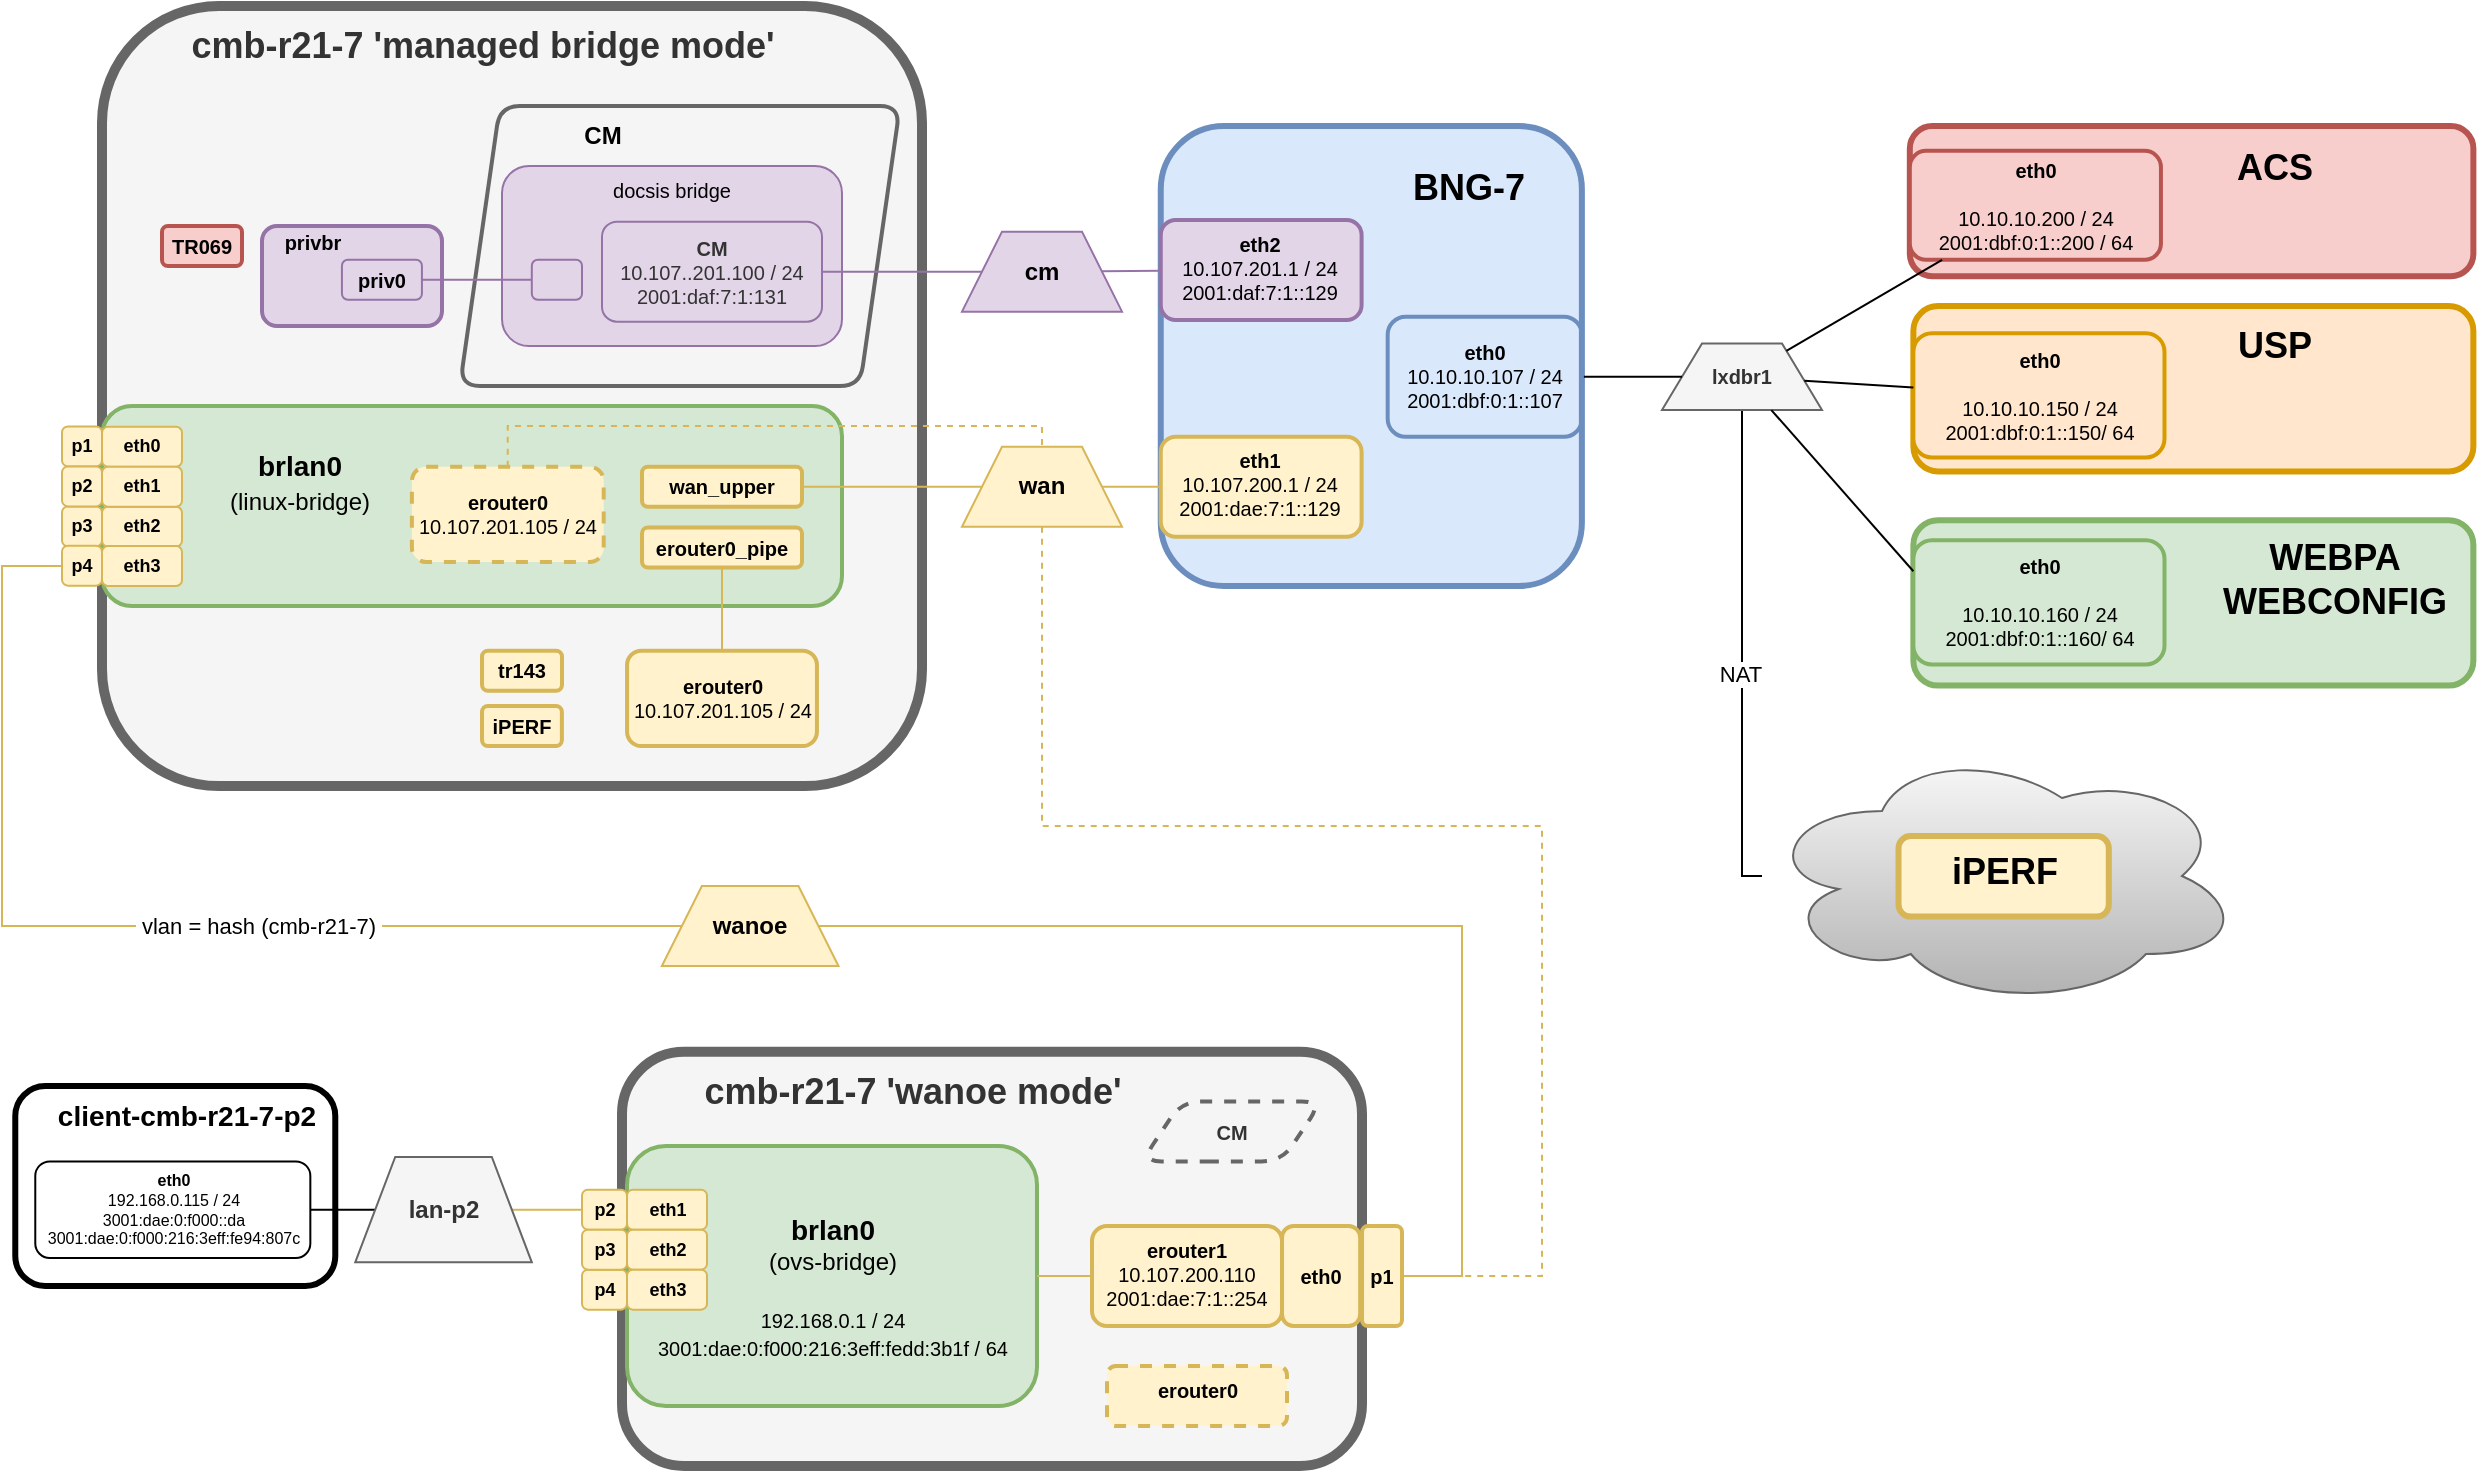 <mxfile version="24.7.17">
  <diagram id="SCwRtNh7m2jCLs4KmN4t" name="Page-1">
    <mxGraphModel dx="8083" dy="4237" grid="1" gridSize="10" guides="1" tooltips="1" connect="1" arrows="1" fold="1" page="1" pageScale="1" pageWidth="1100" pageHeight="850" math="0" shadow="0">
      <root>
        <mxCell id="0" />
        <mxCell id="1" parent="0" />
        <mxCell id="09dcRP8cQlWe37zSxwss-39" value="" style="rounded=1;whiteSpace=wrap;html=1;fillColor=#f5f5f5;strokeColor=#666666;fillStyle=auto;strokeWidth=5;fontSize=9;fontColor=#333333;" parent="1" vertex="1">
          <mxGeometry x="-6260" y="-2847.14" width="370" height="207.14" as="geometry" />
        </mxCell>
        <mxCell id="UcwjVj_lmmWGbzUH80ty-13" value="CM" style="rounded=1;whiteSpace=wrap;html=1;fillColor=none;strokeColor=#666666;fontSize=10;fontStyle=1;strokeWidth=2;shape=parallelogram;perimeter=parallelogramPerimeter;fixedSize=1;fontColor=#333333;dashed=1;" parent="1" vertex="1">
          <mxGeometry x="-6000.14" y="-2822.31" width="90" height="30" as="geometry" />
        </mxCell>
        <mxCell id="09dcRP8cQlWe37zSxwss-3" value="" style="rounded=1;whiteSpace=wrap;html=1;fillColor=#f5f5f5;strokeColor=#666666;fillStyle=auto;strokeWidth=5;fontSize=9;fontColor=#333333;" parent="1" vertex="1">
          <mxGeometry x="-6520" y="-3370" width="410" height="390" as="geometry" />
        </mxCell>
        <mxCell id="09dcRP8cQlWe37zSxwss-51" value="" style="rounded=1;whiteSpace=wrap;html=1;fillColor=#f5f5f5;strokeColor=#666666;fontSize=10;fontStyle=1;strokeWidth=2;shape=parallelogram;perimeter=parallelogramPerimeter;fixedSize=1;fontColor=#333333;" parent="1" vertex="1">
          <mxGeometry x="-6341.06" y="-3320" width="220.06" height="140" as="geometry" />
        </mxCell>
        <mxCell id="UcwjVj_lmmWGbzUH80ty-3" value="&lt;span style=&quot;font-weight: normal;&quot;&gt;docsis bridge&lt;/span&gt;" style="rounded=1;whiteSpace=wrap;html=1;fillColor=#e1d5e7;strokeColor=#9673a6;fontSize=10;fontStyle=1;strokeWidth=1;verticalAlign=top;" parent="1" vertex="1">
          <mxGeometry x="-6320" y="-3290" width="170" height="90" as="geometry" />
        </mxCell>
        <mxCell id="09dcRP8cQlWe37zSxwss-54" value="" style="rounded=1;whiteSpace=wrap;html=1;align=left;fillColor=#e1d5e7;strokeColor=#9673a6;fontSize=10;strokeWidth=2;verticalAlign=top;" parent="1" vertex="1">
          <mxGeometry x="-6440" y="-3260" width="90" height="50" as="geometry" />
        </mxCell>
        <mxCell id="09dcRP8cQlWe37zSxwss-2" value="" style="ellipse;shape=cloud;whiteSpace=wrap;html=1;fontSize=9;fillColor=#f5f5f5;gradientColor=#b3b3b3;strokeColor=#666666;" parent="1" vertex="1">
          <mxGeometry x="-5690" y="-3000" width="240" height="130" as="geometry" />
        </mxCell>
        <mxCell id="09dcRP8cQlWe37zSxwss-4" value="&lt;b style=&quot;font-size: 18px;&quot;&gt;cmb-r21-7 &#39;managed bridge mode&#39;&lt;/b&gt;" style="text;html=1;align=center;verticalAlign=middle;resizable=0;points=[];autosize=1;strokeColor=none;fillColor=none;fontSize=18;fontColor=#333333;fontStyle=0;" parent="1" vertex="1">
          <mxGeometry x="-6490.06" y="-3370.0" width="320" height="40" as="geometry" />
        </mxCell>
        <mxCell id="09dcRP8cQlWe37zSxwss-5" value="" style="rounded=1;whiteSpace=wrap;html=1;fillColor=#d5e8d4;strokeColor=#82b366;strokeWidth=2;fontSize=9;" parent="1" vertex="1">
          <mxGeometry x="-6520" y="-3170" width="370" height="100" as="geometry" />
        </mxCell>
        <mxCell id="09dcRP8cQlWe37zSxwss-6" value="&lt;font style=&quot;&quot;&gt;brlan0&lt;/font&gt;&lt;div&gt;&lt;font style=&quot;&quot;&gt;&lt;span style=&quot;font-weight: normal;&quot;&gt;&lt;font style=&quot;font-size: 12px;&quot;&gt;(linux-bridge)&lt;/font&gt;&lt;/span&gt;&lt;br style=&quot;font-size: 14px;&quot;&gt;&lt;/font&gt;&lt;/div&gt;" style="text;strokeColor=none;align=center;fillColor=none;html=1;verticalAlign=top;whiteSpace=wrap;rounded=1;fontSize=14;fontStyle=1;" parent="1" vertex="1">
          <mxGeometry x="-6462.47" y="-3154.63" width="82.47" height="44.63" as="geometry" />
        </mxCell>
        <mxCell id="09dcRP8cQlWe37zSxwss-7" value="&lt;b style=&quot;font-size: 9px;&quot;&gt;eth2&lt;/b&gt;" style="rounded=1;whiteSpace=wrap;html=1;fillColor=#fff2cc;strokeColor=#d6b656;fontSize=9;" parent="1" vertex="1">
          <mxGeometry x="-6520" y="-3119.63" width="40" height="20" as="geometry" />
        </mxCell>
        <mxCell id="09dcRP8cQlWe37zSxwss-8" value="" style="edgeStyle=orthogonalEdgeStyle;rounded=0;orthogonalLoop=1;jettySize=auto;html=1;endArrow=none;fillColor=#fff2cc;strokeColor=#d6b656;" parent="1" source="09dcRP8cQlWe37zSxwss-9" target="09dcRP8cQlWe37zSxwss-55" edge="1">
          <mxGeometry relative="1" as="geometry">
            <Array as="points">
              <mxPoint x="-6210" y="-3070" />
              <mxPoint x="-6210" y="-3070" />
            </Array>
          </mxGeometry>
        </mxCell>
        <mxCell id="09dcRP8cQlWe37zSxwss-9" value="&lt;b style=&quot;font-size: 10px;&quot;&gt;erouter0_pipe&lt;/b&gt;" style="rounded=1;whiteSpace=wrap;html=1;align=center;fillColor=#fff2cc;strokeColor=#d6b656;fontSize=10;strokeWidth=2;verticalAlign=middle;" parent="1" vertex="1">
          <mxGeometry x="-6250" y="-3109.26" width="80" height="20" as="geometry" />
        </mxCell>
        <mxCell id="09dcRP8cQlWe37zSxwss-10" value="&lt;div&gt;&lt;b style=&quot;font-size: 12px;&quot;&gt;cm&lt;/b&gt;&lt;/div&gt;" style="shape=trapezoid;perimeter=trapezoidPerimeter;whiteSpace=wrap;html=1;fixedSize=1;fontSize=12;fillColor=#e1d5e7;strokeColor=#9673a6;rotation=0;verticalAlign=middle;" parent="1" vertex="1">
          <mxGeometry x="-6090" y="-3257.18" width="80" height="40" as="geometry" />
        </mxCell>
        <mxCell id="09dcRP8cQlWe37zSxwss-11" value="" style="rounded=1;whiteSpace=wrap;html=1;fillColor=#f8cecc;strokeColor=#b85450;strokeWidth=3;fontSize=9;" parent="1" vertex="1">
          <mxGeometry x="-5616.09" y="-3310" width="281.78" height="75.13" as="geometry" />
        </mxCell>
        <mxCell id="09dcRP8cQlWe37zSxwss-12" value="&lt;font style=&quot;font-size: 10px;&quot;&gt;eth0&lt;br style=&quot;font-size: 10px;&quot;&gt;&lt;br style=&quot;font-size: 10px;&quot;&gt;&lt;span style=&quot;font-weight: normal; font-size: 10px;&quot;&gt;10.10.10.200 / 24&lt;br style=&quot;font-size: 10px;&quot;&gt;2001:dbf:0:1::200 / 64&lt;/span&gt;&lt;br style=&quot;font-size: 10px;&quot;&gt;&lt;/font&gt;" style="rounded=1;whiteSpace=wrap;html=1;fillColor=#f8cecc;strokeColor=#b85450;fontSize=10;fontStyle=1;strokeWidth=2;" parent="1" vertex="1">
          <mxGeometry x="-5616.09" y="-3297.62" width="125.56" height="54.51" as="geometry" />
        </mxCell>
        <mxCell id="09dcRP8cQlWe37zSxwss-13" value="" style="endArrow=none;html=1;rounded=0;fontSize=9;fillColor=#fff2cc;strokeColor=#d6b656;" parent="1" source="09dcRP8cQlWe37zSxwss-32" target="09dcRP8cQlWe37zSxwss-43" edge="1">
          <mxGeometry width="50" height="50" relative="1" as="geometry">
            <mxPoint x="-6244.775" y="-2663.6" as="sourcePoint" />
            <mxPoint x="-6291.7" y="-2764.056" as="targetPoint" />
            <Array as="points" />
          </mxGeometry>
        </mxCell>
        <mxCell id="09dcRP8cQlWe37zSxwss-14" value="" style="endArrow=none;html=1;rounded=0;fontSize=9;fillColor=#fff2cc;strokeColor=#d6b656;" parent="1" source="eLkcmnNxv9fGGAr34dX--2" target="eLkcmnNxv9fGGAr34dX--4" edge="1">
          <mxGeometry width="50" height="50" relative="1" as="geometry">
            <mxPoint x="-6101.077" y="-3135.725" as="sourcePoint" />
            <mxPoint x="-6170.06" y="-3139.852" as="targetPoint" />
            <Array as="points" />
          </mxGeometry>
        </mxCell>
        <mxCell id="09dcRP8cQlWe37zSxwss-15" value="" style="rounded=1;whiteSpace=wrap;html=1;fillColor=#dae8fc;strokeColor=#6c8ebf;strokeWidth=3;fontSize=9;" parent="1" vertex="1">
          <mxGeometry x="-5990.62" y="-3310" width="210.56" height="230" as="geometry" />
        </mxCell>
        <mxCell id="09dcRP8cQlWe37zSxwss-16" value="" style="endArrow=none;html=1;rounded=0;fontSize=9;fillColor=#fff2cc;strokeColor=#d6b656;" parent="1" source="eLkcmnNxv9fGGAr34dX--2" edge="1">
          <mxGeometry width="50" height="50" relative="1" as="geometry">
            <mxPoint x="-5842.299" y="-2868" as="sourcePoint" />
            <mxPoint x="-5960.62" y="-3129.63" as="targetPoint" />
          </mxGeometry>
        </mxCell>
        <mxCell id="09dcRP8cQlWe37zSxwss-17" value="&lt;b style=&quot;font-size: 18px;&quot;&gt;BNG-7&lt;/b&gt;" style="text;html=1;align=center;verticalAlign=middle;resizable=0;points=[];autosize=1;strokeColor=none;fillColor=none;fontSize=18;fontColor=default;fontStyle=0;" parent="1" vertex="1">
          <mxGeometry x="-5877.16" y="-3299.5" width="80" height="40" as="geometry" />
        </mxCell>
        <mxCell id="09dcRP8cQlWe37zSxwss-18" value="&lt;b style=&quot;font-size: 18px;&quot;&gt;ACS&lt;/b&gt;" style="text;html=1;align=center;verticalAlign=middle;resizable=0;points=[];autosize=1;strokeColor=none;fillColor=none;fontSize=18;fontStyle=0;" parent="1" vertex="1">
          <mxGeometry x="-5464.31" y="-3308.79" width="60" height="40" as="geometry" />
        </mxCell>
        <mxCell id="DhYgwGm9-Tdro8Ajheee-2" value="" style="edgeStyle=orthogonalEdgeStyle;rounded=0;orthogonalLoop=1;jettySize=auto;html=1;endArrow=none;" parent="1" source="09dcRP8cQlWe37zSxwss-19" target="09dcRP8cQlWe37zSxwss-2" edge="1">
          <mxGeometry relative="1" as="geometry">
            <mxPoint x="-5700" y="-3101.29" as="targetPoint" />
            <Array as="points">
              <mxPoint x="-5700" y="-2935" />
            </Array>
          </mxGeometry>
        </mxCell>
        <mxCell id="bf1l2jSyWg5F3lbmrE_T-18" value="NAT" style="edgeLabel;html=1;align=center;verticalAlign=middle;resizable=0;points=[];" vertex="1" connectable="0" parent="DhYgwGm9-Tdro8Ajheee-2">
          <mxGeometry x="0.083" y="-1" relative="1" as="geometry">
            <mxPoint as="offset" />
          </mxGeometry>
        </mxCell>
        <mxCell id="09dcRP8cQlWe37zSxwss-19" value="&lt;font style=&quot;font-size: 10px;&quot;&gt;&lt;font style=&quot;font-size: 10px;&quot;&gt;lxdbr1&lt;/font&gt;&lt;/font&gt;" style="shape=trapezoid;perimeter=trapezoidPerimeter;whiteSpace=wrap;html=1;fixedSize=1;fontSize=10;fontStyle=1;fillColor=#f5f5f5;fontColor=#333333;strokeColor=#666666;" parent="1" vertex="1">
          <mxGeometry x="-5740" y="-3201.3" width="80" height="33.34" as="geometry" />
        </mxCell>
        <mxCell id="09dcRP8cQlWe37zSxwss-20" value="" style="endArrow=none;html=1;rounded=0;fontSize=9;" parent="1" source="09dcRP8cQlWe37zSxwss-19" target="09dcRP8cQlWe37zSxwss-21" edge="1">
          <mxGeometry width="50" height="50" relative="1" as="geometry">
            <mxPoint x="-5849.73" y="-2912.65" as="sourcePoint" />
            <mxPoint x="-5712.014" y="-2975.85" as="targetPoint" />
            <Array as="points" />
          </mxGeometry>
        </mxCell>
        <mxCell id="09dcRP8cQlWe37zSxwss-21" value="eth0&lt;br style=&quot;font-size: 10px;&quot;&gt;&lt;span style=&quot;font-weight: normal;&quot;&gt;10.10.10.107 / 24&lt;/span&gt;&lt;br&gt;&lt;span style=&quot;font-weight: 400;&quot;&gt;2001:dbf:0:1::107&lt;/span&gt;" style="rounded=1;whiteSpace=wrap;html=1;fillColor=none;strokeColor=#6c8ebf;fontSize=10;fontStyle=1;strokeWidth=2;" parent="1" vertex="1">
          <mxGeometry x="-5877.16" y="-3214.63" width="97.1" height="60" as="geometry" />
        </mxCell>
        <mxCell id="09dcRP8cQlWe37zSxwss-22" value="" style="endArrow=none;html=1;rounded=0;fontSize=9;" parent="1" source="09dcRP8cQlWe37zSxwss-12" target="09dcRP8cQlWe37zSxwss-19" edge="1">
          <mxGeometry width="50" height="50" relative="1" as="geometry">
            <mxPoint x="-5654.21" y="-3141.79" as="sourcePoint" />
            <mxPoint x="-5577.3" y="-2814.79" as="targetPoint" />
            <Array as="points" />
          </mxGeometry>
        </mxCell>
        <mxCell id="09dcRP8cQlWe37zSxwss-23" value="eth1&lt;br&gt;&lt;span style=&quot;font-weight: normal;&quot;&gt;10.107.200.1 / 24&lt;/span&gt;&lt;br&gt;&lt;span style=&quot;font-weight: normal;&quot;&gt;2001:dae:7:1::129&lt;/span&gt;" style="rounded=1;whiteSpace=wrap;html=1;fillColor=#fff2cc;strokeColor=#d6b656;fontSize=10;fontStyle=1;strokeWidth=2;verticalAlign=top;" parent="1" vertex="1">
          <mxGeometry x="-5990.62" y="-3154.63" width="100.42" height="50" as="geometry" />
        </mxCell>
        <mxCell id="09dcRP8cQlWe37zSxwss-24" value="" style="rounded=1;whiteSpace=wrap;html=1;fillColor=#ffe6cc;strokeColor=#d79b00;strokeWidth=3;fontSize=9;" parent="1" vertex="1">
          <mxGeometry x="-5614.31" y="-3220" width="280" height="82.71" as="geometry" />
        </mxCell>
        <mxCell id="09dcRP8cQlWe37zSxwss-25" value="&lt;font style=&quot;font-size: 10px;&quot;&gt;eth0&lt;br style=&quot;font-size: 10px;&quot;&gt;&lt;br style=&quot;font-size: 10px;&quot;&gt;&lt;span style=&quot;font-weight: normal; font-size: 10px;&quot;&gt;10.10.10.150 / 24&lt;br style=&quot;font-size: 10px;&quot;&gt;2001:dbf:0:1::150/ 64&lt;/span&gt;&lt;br style=&quot;font-size: 10px;&quot;&gt;&lt;/font&gt;" style="rounded=1;whiteSpace=wrap;html=1;fillColor=#ffe6cc;strokeColor=#d79b00;fontSize=10;fontStyle=1;strokeWidth=2;" parent="1" vertex="1">
          <mxGeometry x="-5614.31" y="-3206.38" width="125.56" height="62.09" as="geometry" />
        </mxCell>
        <mxCell id="09dcRP8cQlWe37zSxwss-26" value="&lt;b style=&quot;font-size: 18px;&quot;&gt;USP&lt;/b&gt;" style="text;html=1;align=center;verticalAlign=middle;resizable=0;points=[];autosize=1;strokeColor=none;fillColor=none;fontSize=18;fontStyle=0;" parent="1" vertex="1">
          <mxGeometry x="-5464.31" y="-3220.48" width="60" height="40" as="geometry" />
        </mxCell>
        <mxCell id="09dcRP8cQlWe37zSxwss-27" value="" style="endArrow=none;html=1;rounded=0;fontSize=9;" parent="1" source="09dcRP8cQlWe37zSxwss-25" target="09dcRP8cQlWe37zSxwss-19" edge="1">
          <mxGeometry width="50" height="50" relative="1" as="geometry">
            <mxPoint x="-5673.06" y="-2786.66" as="sourcePoint" />
            <mxPoint x="-5592.06" y="-3116.66" as="targetPoint" />
            <Array as="points" />
          </mxGeometry>
        </mxCell>
        <mxCell id="09dcRP8cQlWe37zSxwss-28" value="" style="rounded=1;whiteSpace=wrap;html=1;strokeWidth=3;fontSize=9;" parent="1" vertex="1">
          <mxGeometry x="-6563.36" y="-2830" width="160" height="100" as="geometry" />
        </mxCell>
        <mxCell id="09dcRP8cQlWe37zSxwss-29" value="&lt;font style=&quot;font-size: 8px;&quot;&gt;eth0&lt;br style=&quot;font-size: 8px;&quot;&gt;&lt;span style=&quot;font-size: 8px; font-weight: normal;&quot;&gt;192.168.0.115 / 24&lt;br style=&quot;font-size: 8px;&quot;&gt;&lt;/span&gt;&lt;span style=&quot;font-weight: normal; font-size: 8px;&quot;&gt;3001:dae:0:f000::da&lt;br style=&quot;font-size: 8px;&quot;&gt;3001:dae:0:f000:216:3eff:fe94:807c&lt;/span&gt;&lt;br style=&quot;font-size: 8px;&quot;&gt;&lt;/font&gt;" style="rounded=1;whiteSpace=wrap;html=1;fontSize=8;fontStyle=1;strokeWidth=1;" parent="1" vertex="1">
          <mxGeometry x="-6553.36" y="-2792.31" width="137.53" height="48.27" as="geometry" />
        </mxCell>
        <mxCell id="09dcRP8cQlWe37zSxwss-30" value="&lt;b style=&quot;font-size: 14px;&quot;&gt;client-cmb-r21-7-p2&lt;/b&gt;" style="text;html=1;align=center;verticalAlign=middle;resizable=0;points=[];autosize=1;fontSize=14;fontStyle=0;" parent="1" vertex="1">
          <mxGeometry x="-6553.36" y="-2830.0" width="150" height="30" as="geometry" />
        </mxCell>
        <mxCell id="09dcRP8cQlWe37zSxwss-31" value="" style="endArrow=none;html=1;rounded=0;fontSize=9;exitX=1;exitY=0.5;exitDx=0;exitDy=0;" parent="1" source="09dcRP8cQlWe37zSxwss-29" target="09dcRP8cQlWe37zSxwss-32" edge="1">
          <mxGeometry width="50" height="50" relative="1" as="geometry">
            <mxPoint x="-6497.76" y="-2583.38" as="sourcePoint" />
            <mxPoint x="-6442.301" y="-2762.269" as="targetPoint" />
            <Array as="points" />
          </mxGeometry>
        </mxCell>
        <mxCell id="09dcRP8cQlWe37zSxwss-32" value="&lt;b style=&quot;font-size: 12px;&quot;&gt;lan-p2&lt;/b&gt;" style="shape=trapezoid;perimeter=trapezoidPerimeter;whiteSpace=wrap;html=1;fixedSize=1;fontSize=12;fillColor=#f5f5f5;fontColor=#333333;strokeColor=#666666;rotation=0;" parent="1" vertex="1">
          <mxGeometry x="-6393.39" y="-2794.53" width="88.3" height="52.71" as="geometry" />
        </mxCell>
        <mxCell id="09dcRP8cQlWe37zSxwss-33" value="" style="rounded=1;whiteSpace=wrap;html=1;fillColor=#d5e8d4;strokeColor=#82b366;strokeWidth=3;fontSize=9;" parent="1" vertex="1">
          <mxGeometry x="-5614.31" y="-3112.92" width="280" height="82.71" as="geometry" />
        </mxCell>
        <mxCell id="09dcRP8cQlWe37zSxwss-34" value="&lt;font style=&quot;font-size: 10px;&quot;&gt;eth0&lt;br style=&quot;font-size: 10px;&quot;&gt;&lt;br style=&quot;font-size: 10px;&quot;&gt;&lt;span style=&quot;font-weight: normal; font-size: 10px;&quot;&gt;10.10.10.160 / 24&lt;br style=&quot;font-size: 10px;&quot;&gt;2001:dbf:0:1::160/ 64&lt;/span&gt;&lt;br style=&quot;font-size: 10px;&quot;&gt;&lt;/font&gt;" style="rounded=1;whiteSpace=wrap;html=1;fillColor=#d5e8d4;strokeColor=#82b366;fontSize=10;fontStyle=1;strokeWidth=2;" parent="1" vertex="1">
          <mxGeometry x="-5614.31" y="-3102.88" width="125.56" height="62.09" as="geometry" />
        </mxCell>
        <mxCell id="09dcRP8cQlWe37zSxwss-35" value="&lt;b style=&quot;font-size: 18px;&quot;&gt;WEBPA&lt;/b&gt;&lt;div&gt;&lt;b style=&quot;font-size: 18px;&quot;&gt;WEBCONFIG&lt;/b&gt;&lt;/div&gt;" style="text;html=1;align=center;verticalAlign=middle;resizable=0;points=[];autosize=1;strokeColor=none;fillColor=none;fontSize=18;fontStyle=0;" parent="1" vertex="1">
          <mxGeometry x="-5474.31" y="-3112.92" width="140" height="60" as="geometry" />
        </mxCell>
        <mxCell id="09dcRP8cQlWe37zSxwss-36" value="" style="endArrow=none;html=1;rounded=0;fontSize=9;exitX=0;exitY=0.25;exitDx=0;exitDy=0;" parent="1" source="09dcRP8cQlWe37zSxwss-34" target="09dcRP8cQlWe37zSxwss-19" edge="1">
          <mxGeometry width="50" height="50" relative="1" as="geometry">
            <mxPoint x="-5414.42" y="-3151.79" as="sourcePoint" />
            <mxPoint x="-5561.42" y="-3133.79" as="targetPoint" />
            <Array as="points" />
          </mxGeometry>
        </mxCell>
        <mxCell id="09dcRP8cQlWe37zSxwss-37" value="" style="rounded=1;whiteSpace=wrap;html=1;fillColor=#fff2cc;strokeColor=#d6b656;strokeWidth=3;fontSize=9;" parent="1" vertex="1">
          <mxGeometry x="-5621.74" y="-2955.02" width="105.14" height="40.32" as="geometry" />
        </mxCell>
        <mxCell id="09dcRP8cQlWe37zSxwss-38" value="&lt;b style=&quot;font-size: 18px;&quot;&gt;iPERF&lt;/b&gt;" style="text;html=1;align=center;verticalAlign=middle;resizable=0;points=[];autosize=1;strokeColor=none;fillColor=none;fontSize=18;fontStyle=0;fontColor=default;" parent="1" vertex="1">
          <mxGeometry x="-5608.93" y="-2957.14" width="80" height="40" as="geometry" />
        </mxCell>
        <mxCell id="09dcRP8cQlWe37zSxwss-40" value="&lt;b style=&quot;font-size: 18px;&quot;&gt;cmb-r21-7 &#39;wanoe mode&#39;&lt;/b&gt;" style="text;html=1;align=center;verticalAlign=middle;resizable=0;points=[];autosize=1;strokeColor=none;fillColor=none;fontSize=18;fontColor=#333333;fontStyle=0;" parent="1" vertex="1">
          <mxGeometry x="-6230.14" y="-2847.14" width="230" height="40" as="geometry" />
        </mxCell>
        <mxCell id="09dcRP8cQlWe37zSxwss-41" value="&lt;div&gt;&lt;span style=&quot;font-size: 10px; font-weight: 700;&quot;&gt;&lt;br&gt;&lt;/span&gt;&lt;/div&gt;&lt;span style=&quot;font-weight: 700; font-size: 14px;&quot;&gt;&lt;div style=&quot;font-size: 10px;&quot;&gt;&lt;span style=&quot;font-size: 14px; background-color: initial;&quot;&gt;brlan0&lt;/span&gt;&lt;br&gt;&lt;/div&gt;&lt;/span&gt;&lt;div style=&quot;font-size: 12px;&quot;&gt;&lt;font style=&quot;font-size: 12px;&quot;&gt;(ovs-&lt;/font&gt;&lt;span style=&quot;background-color: initial;&quot;&gt;bridge)&lt;/span&gt;&lt;/div&gt;&lt;div style=&quot;font-size: 12px;&quot;&gt;&lt;span style=&quot;font-size: 10px;&quot;&gt;&lt;br&gt;192.168.0.1 / 24&lt;/span&gt;&lt;br style=&quot;font-size: 10px; font-weight: 700;&quot;&gt;&lt;span style=&quot;font-size: 10px;&quot;&gt;3001:dae:0:f000:216:3eff:fedd:3b1f&lt;/span&gt;&lt;span style=&quot;font-size: 10px;&quot;&gt;&amp;nbsp;/ 64&lt;/span&gt;&lt;/div&gt;" style="rounded=1;whiteSpace=wrap;html=1;fillColor=#d5e8d4;strokeColor=#82b366;strokeWidth=2;fontSize=9;" parent="1" vertex="1">
          <mxGeometry x="-6257.5" y="-2800" width="205" height="130" as="geometry" />
        </mxCell>
        <mxCell id="09dcRP8cQlWe37zSxwss-43" value="&lt;b style=&quot;font-size: 9px;&quot;&gt;eth1&lt;/b&gt;" style="rounded=1;whiteSpace=wrap;html=1;fillColor=#fff2cc;strokeColor=#d6b656;fontSize=9;" parent="1" vertex="1">
          <mxGeometry x="-6257.5" y="-2778.17" width="40" height="20" as="geometry" />
        </mxCell>
        <mxCell id="09dcRP8cQlWe37zSxwss-44" value="eth0" style="rounded=1;whiteSpace=wrap;html=1;fillColor=#fff2cc;strokeColor=#d6b656;fontSize=10;fontStyle=1;strokeWidth=2;" parent="1" vertex="1">
          <mxGeometry x="-5930" y="-2760" width="39.09" height="50" as="geometry" />
        </mxCell>
        <mxCell id="09dcRP8cQlWe37zSxwss-45" value="" style="edgeStyle=orthogonalEdgeStyle;rounded=0;orthogonalLoop=1;jettySize=auto;html=1;fillColor=#fff2cc;strokeColor=#d6b656;endArrow=none;" parent="1" source="09dcRP8cQlWe37zSxwss-46" target="09dcRP8cQlWe37zSxwss-41" edge="1">
          <mxGeometry relative="1" as="geometry" />
        </mxCell>
        <mxCell id="09dcRP8cQlWe37zSxwss-46" value="&lt;b style=&quot;font-size: 10px;&quot;&gt;erouter1&lt;br&gt;&lt;/b&gt;10.107.200.110&lt;br&gt;2001:dae:7:1::254" style="rounded=1;whiteSpace=wrap;html=1;align=center;fillColor=#fff2cc;strokeColor=#d6b656;fontSize=10;strokeWidth=2;verticalAlign=top;" parent="1" vertex="1">
          <mxGeometry x="-6025" y="-2760" width="95" height="50" as="geometry" />
        </mxCell>
        <mxCell id="09dcRP8cQlWe37zSxwss-48" value="eth2&lt;br&gt;&lt;span style=&quot;font-weight: normal;&quot;&gt;10.107.201.1 / 24&lt;/span&gt;&lt;br&gt;&lt;span style=&quot;font-weight: normal;&quot;&gt;2001:daf:7:1::129&lt;/span&gt;" style="rounded=1;whiteSpace=wrap;html=1;fillColor=#e1d5e7;strokeColor=#9673a6;fontSize=10;fontStyle=1;strokeWidth=2;verticalAlign=top;" parent="1" vertex="1">
          <mxGeometry x="-5990.62" y="-3263.03" width="100.42" height="50" as="geometry" />
        </mxCell>
        <mxCell id="09dcRP8cQlWe37zSxwss-49" value="" style="endArrow=none;html=1;rounded=0;fontSize=9;fillColor=#e1d5e7;strokeColor=#9673a6;" parent="1" source="09dcRP8cQlWe37zSxwss-10" target="09dcRP8cQlWe37zSxwss-48" edge="1">
          <mxGeometry width="50" height="50" relative="1" as="geometry">
            <mxPoint x="-5970.06" y="-3129" as="sourcePoint" />
            <mxPoint x="-5960.62" y="-3237.724" as="targetPoint" />
          </mxGeometry>
        </mxCell>
        <mxCell id="09dcRP8cQlWe37zSxwss-52" value="TR069" style="rounded=1;whiteSpace=wrap;html=1;fillColor=#f8cecc;strokeColor=#b85450;fontSize=10;fontStyle=1;strokeWidth=2;" parent="1" vertex="1">
          <mxGeometry x="-6490" y="-3260" width="40" height="20" as="geometry" />
        </mxCell>
        <mxCell id="09dcRP8cQlWe37zSxwss-53" value="iPERF" style="rounded=1;whiteSpace=wrap;html=1;fillColor=#fff2cc;strokeColor=#d6b656;fontSize=10;fontStyle=1;strokeWidth=2;" parent="1" vertex="1">
          <mxGeometry x="-6330" y="-3020" width="39.94" height="20" as="geometry" />
        </mxCell>
        <mxCell id="09dcRP8cQlWe37zSxwss-55" value="&lt;b style=&quot;font-size: 10px;&quot;&gt;erouter0&lt;/b&gt;&lt;div&gt;&lt;span style=&quot;font-size: 10px;&quot;&gt;10.107.201.105 / 24&lt;/span&gt;&lt;/div&gt;" style="rounded=1;whiteSpace=wrap;html=1;align=center;fillColor=#fff2cc;strokeColor=#d6b656;fontSize=10;strokeWidth=2;verticalAlign=middle;" parent="1" vertex="1">
          <mxGeometry x="-6257.47" y="-3047.63" width="94.94" height="47.63" as="geometry" />
        </mxCell>
        <mxCell id="UcwjVj_lmmWGbzUH80ty-17" value="" style="edgeStyle=orthogonalEdgeStyle;rounded=0;orthogonalLoop=1;jettySize=auto;html=1;dashed=1;fillColor=#fff2cc;strokeColor=#d6b656;endArrow=none;endFill=0;" parent="1" source="eLkcmnNxv9fGGAr34dX--2" target="bf1l2jSyWg5F3lbmrE_T-16" edge="1">
          <mxGeometry relative="1" as="geometry">
            <mxPoint x="-6050" y="-3039.63" as="targetPoint" />
            <Array as="points">
              <mxPoint x="-6050" y="-2960" />
              <mxPoint x="-5800" y="-2960" />
              <mxPoint x="-5800" y="-2735" />
            </Array>
          </mxGeometry>
        </mxCell>
        <mxCell id="eLkcmnNxv9fGGAr34dX--2" value="&lt;b style=&quot;font-size: 12px;&quot;&gt;wan&lt;/b&gt;" style="shape=trapezoid;perimeter=trapezoidPerimeter;whiteSpace=wrap;html=1;fixedSize=1;fontSize=12;fillColor=#fff2cc;strokeColor=#d6b656;rotation=0;verticalAlign=middle;" parent="1" vertex="1">
          <mxGeometry x="-6090" y="-3149.63" width="80" height="40" as="geometry" />
        </mxCell>
        <mxCell id="eLkcmnNxv9fGGAr34dX--4" value="&lt;b style=&quot;font-size: 10px;&quot;&gt;wan_upper&lt;/b&gt;" style="rounded=1;whiteSpace=wrap;html=1;align=center;fillColor=#fff2cc;strokeColor=#d6b656;fontSize=10;strokeWidth=2;verticalAlign=middle;" parent="1" vertex="1">
          <mxGeometry x="-6250" y="-3139.63" width="80" height="20" as="geometry" />
        </mxCell>
        <mxCell id="eLkcmnNxv9fGGAr34dX--8" value="" style="edgeStyle=orthogonalEdgeStyle;rounded=0;orthogonalLoop=1;jettySize=auto;html=1;endArrow=none;fillColor=#fff2cc;strokeColor=#d6b656;" parent="1" source="bf1l2jSyWg5F3lbmrE_T-16" target="eLkcmnNxv9fGGAr34dX--5" edge="1">
          <mxGeometry relative="1" as="geometry">
            <Array as="points">
              <mxPoint x="-5840" y="-2735" />
              <mxPoint x="-5840" y="-2910" />
            </Array>
            <mxPoint x="-6020" y="-2927.14" as="sourcePoint" />
            <mxPoint x="-6093" y="-2897.14" as="targetPoint" />
          </mxGeometry>
        </mxCell>
        <mxCell id="eLkcmnNxv9fGGAr34dX--9" value="" style="edgeStyle=orthogonalEdgeStyle;rounded=0;orthogonalLoop=1;jettySize=auto;html=1;endArrow=none;fillColor=#fff2cc;strokeColor=#d6b656;" parent="1" source="UcwjVj_lmmWGbzUH80ty-9" target="eLkcmnNxv9fGGAr34dX--5" edge="1">
          <mxGeometry relative="1" as="geometry">
            <Array as="points">
              <mxPoint x="-6570" y="-3090" />
              <mxPoint x="-6570" y="-2910" />
            </Array>
            <mxPoint x="-6490.06" y="-3112" as="sourcePoint" />
            <mxPoint x="-6309.96" y="-2901.77" as="targetPoint" />
          </mxGeometry>
        </mxCell>
        <mxCell id="UcwjVj_lmmWGbzUH80ty-15" value="&amp;nbsp;vlan = hash (cmb-r21-7)&amp;nbsp;" style="edgeLabel;html=1;align=center;verticalAlign=middle;resizable=0;points=[];" parent="eLkcmnNxv9fGGAr34dX--9" vertex="1" connectable="0">
          <mxGeometry x="0.257" relative="1" as="geometry">
            <mxPoint as="offset" />
          </mxGeometry>
        </mxCell>
        <mxCell id="eLkcmnNxv9fGGAr34dX--5" value="&lt;b&gt;wanoe&lt;/b&gt;" style="shape=trapezoid;perimeter=trapezoidPerimeter;whiteSpace=wrap;html=1;fixedSize=1;fontSize=12;fillColor=#fff2cc;strokeColor=#d6b656;rotation=0;" parent="1" vertex="1">
          <mxGeometry x="-6240.06" y="-2930" width="88.3" height="40" as="geometry" />
        </mxCell>
        <mxCell id="gDYqA2yEqBhpyC1pHKx_-1" value="priv0" style="rounded=1;whiteSpace=wrap;html=1;fillColor=#e1d5e7;strokeColor=#9673a6;fontSize=10;fontStyle=1;strokeWidth=1;verticalAlign=middle;" parent="1" vertex="1">
          <mxGeometry x="-6400.03" y="-3243.11" width="40" height="20" as="geometry" />
        </mxCell>
        <mxCell id="gDYqA2yEqBhpyC1pHKx_-2" value="&lt;b style=&quot;font-size: 10px; text-align: left; text-wrap: wrap;&quot;&gt;privbr&lt;/b&gt;" style="text;html=1;align=center;verticalAlign=middle;resizable=0;points=[];autosize=1;strokeColor=none;fillColor=none;" parent="1" vertex="1">
          <mxGeometry x="-6440.06" y="-3267.3" width="50" height="30" as="geometry" />
        </mxCell>
        <mxCell id="FLHN33iZ060PB9IlA89h-3" value="" style="edgeStyle=orthogonalEdgeStyle;rounded=0;orthogonalLoop=1;jettySize=auto;html=1;endArrow=none;fillColor=#e1d5e7;strokeColor=#9673a6;" parent="1" source="FLHN33iZ060PB9IlA89h-2" target="gDYqA2yEqBhpyC1pHKx_-1" edge="1">
          <mxGeometry relative="1" as="geometry" />
        </mxCell>
        <mxCell id="FLHN33iZ060PB9IlA89h-2" value="" style="rounded=1;whiteSpace=wrap;html=1;fillColor=#e1d5e7;strokeColor=#9673a6;fontSize=10;fontStyle=1;strokeWidth=1;verticalAlign=middle;" parent="1" vertex="1">
          <mxGeometry x="-6305.09" y="-3243.11" width="25.09" height="20" as="geometry" />
        </mxCell>
        <mxCell id="DhYgwGm9-Tdro8Ajheee-3" value="tr143" style="rounded=1;whiteSpace=wrap;html=1;fillColor=#fff2cc;strokeColor=#d6b656;fontSize=10;fontStyle=1;strokeWidth=2;" parent="1" vertex="1">
          <mxGeometry x="-6330" y="-3047.63" width="40" height="20" as="geometry" />
        </mxCell>
        <mxCell id="UcwjVj_lmmWGbzUH80ty-4" value="&lt;span style=&quot;color: rgb(51, 51, 51);&quot;&gt;CM&lt;/span&gt;&lt;div style=&quot;color: rgb(51, 51, 51);&quot;&gt;&lt;span style=&quot;font-weight: normal;&quot;&gt;10.107..201.100 / 24&lt;/span&gt;&lt;/div&gt;&lt;div style=&quot;color: rgb(51, 51, 51);&quot;&gt;&lt;span style=&quot;font-weight: normal;&quot;&gt;2001:daf:7:1:131&lt;/span&gt;&lt;/div&gt;" style="rounded=1;whiteSpace=wrap;html=1;fillColor=#e1d5e7;strokeColor=#9673a6;fontSize=10;fontStyle=1;strokeWidth=1;verticalAlign=middle;" parent="1" vertex="1">
          <mxGeometry x="-6270" y="-3262.18" width="110" height="50" as="geometry" />
        </mxCell>
        <mxCell id="09dcRP8cQlWe37zSxwss-50" value="" style="endArrow=none;html=1;rounded=0;fontSize=9;fillColor=#e1d5e7;strokeColor=#9673a6;" parent="1" source="09dcRP8cQlWe37zSxwss-10" target="UcwjVj_lmmWGbzUH80ty-4" edge="1">
          <mxGeometry width="50" height="50" relative="1" as="geometry">
            <mxPoint x="-6091.077" y="-3125.725" as="sourcePoint" />
            <mxPoint x="-6160.06" y="-3131.129" as="targetPoint" />
          </mxGeometry>
        </mxCell>
        <mxCell id="UcwjVj_lmmWGbzUH80ty-6" value="CM" style="text;html=1;align=center;verticalAlign=middle;resizable=0;points=[];autosize=1;strokeColor=none;fillColor=none;fontStyle=1" parent="1" vertex="1">
          <mxGeometry x="-6290.06" y="-3320" width="40" height="30" as="geometry" />
        </mxCell>
        <mxCell id="UcwjVj_lmmWGbzUH80ty-7" value="&lt;b style=&quot;font-size: 9px;&quot;&gt;eth0&lt;/b&gt;" style="rounded=1;whiteSpace=wrap;html=1;fillColor=#fff2cc;strokeColor=#d6b656;fontSize=9;" parent="1" vertex="1">
          <mxGeometry x="-6520" y="-3159.63" width="40" height="20" as="geometry" />
        </mxCell>
        <mxCell id="UcwjVj_lmmWGbzUH80ty-8" value="&lt;b style=&quot;font-size: 9px;&quot;&gt;eth1&lt;/b&gt;" style="rounded=1;whiteSpace=wrap;html=1;fillColor=#fff2cc;strokeColor=#d6b656;fontSize=9;" parent="1" vertex="1">
          <mxGeometry x="-6520" y="-3139.63" width="40" height="20" as="geometry" />
        </mxCell>
        <mxCell id="UcwjVj_lmmWGbzUH80ty-9" value="&lt;b style=&quot;font-size: 9px;&quot;&gt;eth3&lt;/b&gt;" style="rounded=1;whiteSpace=wrap;html=1;fillColor=#fff2cc;strokeColor=#d6b656;fontSize=9;" parent="1" vertex="1">
          <mxGeometry x="-6520" y="-3100" width="40" height="20" as="geometry" />
        </mxCell>
        <mxCell id="UcwjVj_lmmWGbzUH80ty-10" value="&lt;b style=&quot;font-size: 9px;&quot;&gt;eth2&lt;/b&gt;" style="rounded=1;whiteSpace=wrap;html=1;fillColor=#fff2cc;strokeColor=#d6b656;fontSize=9;" parent="1" vertex="1">
          <mxGeometry x="-6257.5" y="-2758.17" width="40" height="20" as="geometry" />
        </mxCell>
        <mxCell id="UcwjVj_lmmWGbzUH80ty-11" value="&lt;b style=&quot;font-size: 9px;&quot;&gt;eth3&lt;/b&gt;" style="rounded=1;whiteSpace=wrap;html=1;fillColor=#fff2cc;strokeColor=#d6b656;fontSize=9;" parent="1" vertex="1">
          <mxGeometry x="-6257.5" y="-2738.17" width="40" height="20" as="geometry" />
        </mxCell>
        <mxCell id="UcwjVj_lmmWGbzUH80ty-12" value="&lt;b style=&quot;font-size: 10px;&quot;&gt;erouter0&lt;/b&gt;" style="rounded=1;whiteSpace=wrap;html=1;align=center;fillColor=#fff2cc;strokeColor=#d6b656;fontSize=10;strokeWidth=2;verticalAlign=top;dashed=1;" parent="1" vertex="1">
          <mxGeometry x="-6017.5" y="-2690" width="90" height="30" as="geometry" />
        </mxCell>
        <mxCell id="bf1l2jSyWg5F3lbmrE_T-17" value="" style="edgeStyle=orthogonalEdgeStyle;rounded=0;orthogonalLoop=1;jettySize=auto;html=1;endArrow=none;fillColor=#fff2cc;strokeColor=#d6b656;dashed=1;" edge="1" parent="1" source="bf1l2jSyWg5F3lbmrE_T-3" target="eLkcmnNxv9fGGAr34dX--2">
          <mxGeometry relative="1" as="geometry">
            <mxPoint x="-6317.002" y="-3149.26" as="sourcePoint" />
            <mxPoint x="-6090" y="-3160" as="targetPoint" />
            <Array as="points">
              <mxPoint x="-6317" y="-3160" />
              <mxPoint x="-6050" y="-3160" />
            </Array>
          </mxGeometry>
        </mxCell>
        <mxCell id="bf1l2jSyWg5F3lbmrE_T-3" value="&lt;b style=&quot;font-size: 10px;&quot;&gt;erouter0&lt;/b&gt;&lt;div&gt;&lt;span style=&quot;font-size: 10px;&quot;&gt;10.107.201.105 / 24&lt;/span&gt;&lt;/div&gt;" style="rounded=1;whiteSpace=wrap;html=1;align=center;fillColor=#fff2cc;strokeColor=#d6b656;fontSize=10;strokeWidth=2;verticalAlign=middle;dashed=1;" vertex="1" parent="1">
          <mxGeometry x="-6365.06" y="-3139.63" width="95.91" height="47.63" as="geometry" />
        </mxCell>
        <mxCell id="bf1l2jSyWg5F3lbmrE_T-7" value="&lt;b style=&quot;font-size: 9px;&quot;&gt;p3&lt;/b&gt;" style="rounded=1;whiteSpace=wrap;html=1;fillColor=#fff2cc;strokeColor=#d6b656;fontSize=9;" vertex="1" parent="1">
          <mxGeometry x="-6540" y="-3119.81" width="20" height="20" as="geometry" />
        </mxCell>
        <mxCell id="bf1l2jSyWg5F3lbmrE_T-8" value="&lt;b style=&quot;font-size: 9px;&quot;&gt;p1&lt;/b&gt;" style="rounded=1;whiteSpace=wrap;html=1;fillColor=#fff2cc;strokeColor=#d6b656;fontSize=9;" vertex="1" parent="1">
          <mxGeometry x="-6540" y="-3159.81" width="20" height="20" as="geometry" />
        </mxCell>
        <mxCell id="bf1l2jSyWg5F3lbmrE_T-9" value="&lt;b style=&quot;font-size: 9px;&quot;&gt;p2&lt;/b&gt;" style="rounded=1;whiteSpace=wrap;html=1;fillColor=#fff2cc;strokeColor=#d6b656;fontSize=9;" vertex="1" parent="1">
          <mxGeometry x="-6540" y="-3139.81" width="20" height="20" as="geometry" />
        </mxCell>
        <mxCell id="bf1l2jSyWg5F3lbmrE_T-10" value="&lt;b&gt;p4&lt;/b&gt;" style="rounded=1;whiteSpace=wrap;html=1;fillColor=#fff2cc;strokeColor=#d6b656;fontSize=9;" vertex="1" parent="1">
          <mxGeometry x="-6540" y="-3100.18" width="20" height="20" as="geometry" />
        </mxCell>
        <mxCell id="bf1l2jSyWg5F3lbmrE_T-12" value="&lt;b style=&quot;font-size: 9px;&quot;&gt;p2&lt;/b&gt;" style="rounded=1;whiteSpace=wrap;html=1;fillColor=#fff2cc;strokeColor=#d6b656;fontSize=9;" vertex="1" parent="1">
          <mxGeometry x="-6280" y="-2778.17" width="22.5" height="20" as="geometry" />
        </mxCell>
        <mxCell id="bf1l2jSyWg5F3lbmrE_T-13" value="&lt;b style=&quot;font-size: 9px;&quot;&gt;p4&lt;/b&gt;" style="rounded=1;whiteSpace=wrap;html=1;fillColor=#fff2cc;strokeColor=#d6b656;fontSize=9;" vertex="1" parent="1">
          <mxGeometry x="-6280" y="-2738.17" width="22.5" height="20" as="geometry" />
        </mxCell>
        <mxCell id="bf1l2jSyWg5F3lbmrE_T-14" value="&lt;b style=&quot;font-size: 9px;&quot;&gt;p3&lt;/b&gt;" style="rounded=1;whiteSpace=wrap;html=1;fillColor=#fff2cc;strokeColor=#d6b656;fontSize=9;" vertex="1" parent="1">
          <mxGeometry x="-6280" y="-2758.17" width="22.5" height="20" as="geometry" />
        </mxCell>
        <mxCell id="bf1l2jSyWg5F3lbmrE_T-16" value="p1" style="rounded=1;whiteSpace=wrap;html=1;fillColor=#fff2cc;strokeColor=#d6b656;fontSize=10;fontStyle=1;strokeWidth=2;" vertex="1" parent="1">
          <mxGeometry x="-5890" y="-2760" width="20" height="50" as="geometry" />
        </mxCell>
      </root>
    </mxGraphModel>
  </diagram>
</mxfile>
